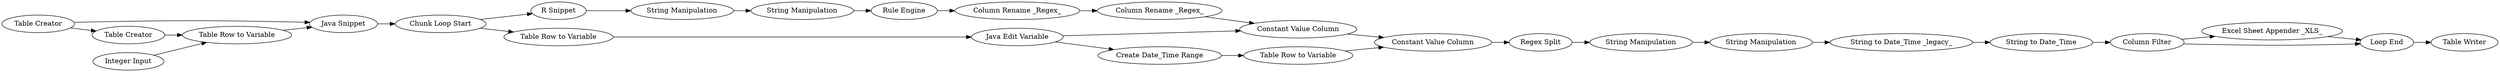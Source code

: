 digraph {
	74 [label="Table Creator"]
	267 [label="Java Snippet"]
	269 [label="R Snippet"]
	271 [label="Table Creator"]
	272 [label="Table Row to Variable"]
	277 [label="Chunk Loop Start"]
	278 [label="Column Rename _Regex_"]
	279 [label="Column Rename _Regex_"]
	282 [label="Table Row to Variable"]
	283 [label="Java Edit Variable"]
	284 [label="Excel Sheet Appender _XLS_"]
	286 [label="Integer Input"]
	287 [label="Constant Value Column"]
	288 [label="Create Date_Time Range"]
	289 [label="Table Row to Variable"]
	290 [label="Constant Value Column"]
	293 [label="String to Date_Time _legacy_"]
	294 [label="Regex Split"]
	295 [label="String Manipulation"]
	296 [label="String Manipulation"]
	297 [label="Column Filter"]
	298 [label="String Manipulation"]
	299 [label="String Manipulation"]
	300 [label="Rule Engine"]
	301 [label="Loop End"]
	302 [label="Table Writer"]
	303 [label="String to Date_Time"]
	74 -> 267
	74 -> 271
	267 -> 277
	269 -> 298
	271 -> 272
	272 -> 267
	277 -> 282
	277 -> 269
	278 -> 279
	279 -> 287
	282 -> 283
	283 -> 287
	283 -> 288
	284 -> 301
	286 -> 272
	287 -> 290
	288 -> 289
	289 -> 290
	290 -> 294
	293 -> 303
	294 -> 295
	295 -> 296
	296 -> 293
	297 -> 284
	297 -> 301
	298 -> 299
	299 -> 300
	300 -> 278
	301 -> 302
	303 -> 297
	rankdir=LR
}
